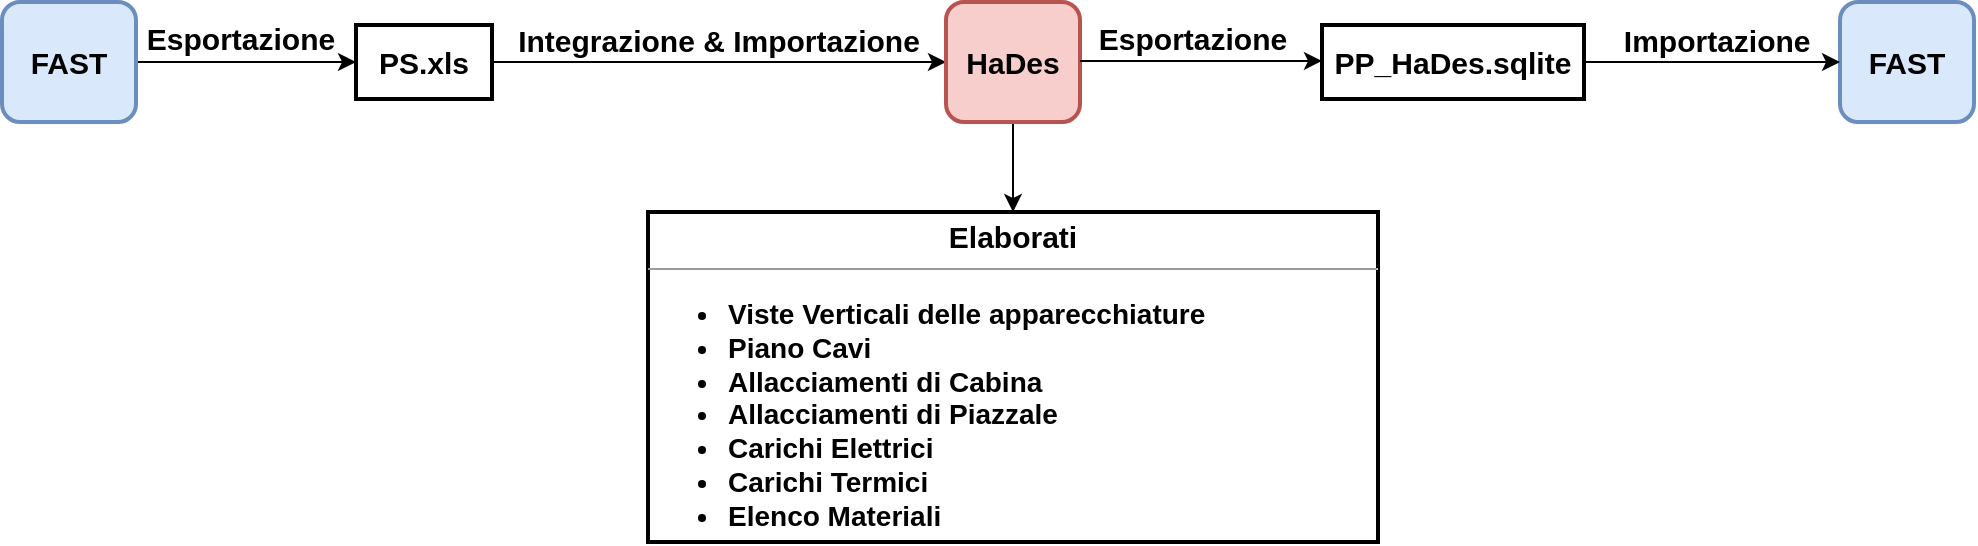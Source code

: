 <mxfile version="20.2.7" type="github">
  <diagram id="pnZ6edSlzVu-WZWjTX7p" name="Pagina-1">
    <mxGraphModel dx="2249" dy="762" grid="0" gridSize="10" guides="1" tooltips="1" connect="1" arrows="1" fold="1" page="1" pageScale="1" pageWidth="827" pageHeight="1169" math="0" shadow="0">
      <root>
        <mxCell id="0" />
        <mxCell id="1" parent="0" />
        <mxCell id="plO3cyClL-W6rMamEfPt-12" value="&lt;b&gt;Esportazione&lt;/b&gt;" style="edgeStyle=orthogonalEdgeStyle;rounded=0;orthogonalLoop=1;jettySize=auto;html=1;exitX=1;exitY=0.5;exitDx=0;exitDy=0;entryX=0;entryY=0.5;entryDx=0;entryDy=0;fontSize=15;" edge="1" parent="1" source="plO3cyClL-W6rMamEfPt-1" target="plO3cyClL-W6rMamEfPt-3">
          <mxGeometry x="-0.062" y="12" relative="1" as="geometry">
            <mxPoint as="offset" />
          </mxGeometry>
        </mxCell>
        <mxCell id="plO3cyClL-W6rMamEfPt-1" value="&lt;font style=&quot;font-size: 15px;&quot;&gt;&lt;b&gt;FAST&lt;/b&gt;&lt;/font&gt;" style="rounded=1;whiteSpace=wrap;html=1;strokeWidth=2;fillColor=#dae8fc;strokeColor=#6c8ebf;" vertex="1" parent="1">
          <mxGeometry x="-90" y="76" width="67" height="60" as="geometry" />
        </mxCell>
        <mxCell id="plO3cyClL-W6rMamEfPt-5" value="&lt;b&gt;Integrazione &amp;amp; Importazione&lt;/b&gt;" style="edgeStyle=orthogonalEdgeStyle;rounded=0;orthogonalLoop=1;jettySize=auto;html=1;fontSize=15;entryX=0;entryY=0.5;entryDx=0;entryDy=0;" edge="1" parent="1" source="plO3cyClL-W6rMamEfPt-3" target="plO3cyClL-W6rMamEfPt-6">
          <mxGeometry x="-0.007" y="11" relative="1" as="geometry">
            <mxPoint x="398" y="106" as="targetPoint" />
            <mxPoint as="offset" />
          </mxGeometry>
        </mxCell>
        <mxCell id="plO3cyClL-W6rMamEfPt-3" value="&lt;b&gt;PS.xls&lt;/b&gt;" style="rounded=0;whiteSpace=wrap;html=1;fontSize=15;strokeWidth=2;" vertex="1" parent="1">
          <mxGeometry x="87" y="87.5" width="68" height="37" as="geometry" />
        </mxCell>
        <mxCell id="plO3cyClL-W6rMamEfPt-15" style="edgeStyle=orthogonalEdgeStyle;rounded=0;orthogonalLoop=1;jettySize=auto;html=1;exitX=0.5;exitY=1;exitDx=0;exitDy=0;entryX=0.5;entryY=0;entryDx=0;entryDy=0;fontSize=14;" edge="1" parent="1" source="plO3cyClL-W6rMamEfPt-6" target="plO3cyClL-W6rMamEfPt-14">
          <mxGeometry relative="1" as="geometry" />
        </mxCell>
        <mxCell id="plO3cyClL-W6rMamEfPt-6" value="&lt;font style=&quot;font-size: 15px;&quot;&gt;&lt;b&gt;HaDes&lt;/b&gt;&lt;/font&gt;" style="rounded=1;whiteSpace=wrap;html=1;strokeWidth=2;fillColor=#f8cecc;strokeColor=#b85450;" vertex="1" parent="1">
          <mxGeometry x="382" y="76" width="67" height="60" as="geometry" />
        </mxCell>
        <mxCell id="plO3cyClL-W6rMamEfPt-8" value="&lt;b&gt;PP_HaDes.sqlite&lt;/b&gt;" style="rounded=0;whiteSpace=wrap;html=1;fontSize=15;strokeWidth=2;" vertex="1" parent="1">
          <mxGeometry x="570" y="87.5" width="131" height="37" as="geometry" />
        </mxCell>
        <mxCell id="plO3cyClL-W6rMamEfPt-10" value="&lt;font style=&quot;font-size: 15px;&quot;&gt;&lt;b&gt;FAST&lt;/b&gt;&lt;/font&gt;" style="rounded=1;whiteSpace=wrap;html=1;strokeWidth=2;fillColor=#dae8fc;strokeColor=#6c8ebf;" vertex="1" parent="1">
          <mxGeometry x="829" y="76" width="67" height="60" as="geometry" />
        </mxCell>
        <mxCell id="plO3cyClL-W6rMamEfPt-14" value="&lt;p style=&quot;text-align: center; margin: 4px 0px 0px;&quot;&gt;&lt;b&gt;&lt;font style=&quot;font-size: 15px;&quot;&gt;Elaborati&lt;/font&gt;&lt;/b&gt;&lt;/p&gt;&lt;hr style=&quot;text-align: center;&quot; size=&quot;1&quot;&gt;&lt;p style=&quot;margin:0px;margin-left:4px;&quot;&gt;&lt;/p&gt;&lt;p style=&quot;margin:0px;margin-left:4px;&quot;&gt;&lt;/p&gt;&lt;ul style=&quot;font-size: 14px;&quot;&gt;&lt;li style=&quot;&quot;&gt;&lt;b style=&quot;&quot;&gt;&lt;font style=&quot;font-size: 14px;&quot;&gt;Viste Verticali delle apparecchiature&lt;/font&gt;&lt;/b&gt;&lt;/li&gt;&lt;li style=&quot;&quot;&gt;&lt;b&gt;&lt;font style=&quot;font-size: 14px;&quot;&gt;Piano Cavi&lt;/font&gt;&lt;/b&gt;&lt;/li&gt;&lt;li style=&quot;&quot;&gt;&lt;b&gt;&lt;font style=&quot;font-size: 14px;&quot;&gt;Allacciamenti di Cabina&lt;/font&gt;&lt;/b&gt;&lt;/li&gt;&lt;li style=&quot;&quot;&gt;&lt;b&gt;&lt;font style=&quot;font-size: 14px;&quot;&gt;Allacciamenti di Piazzale&lt;/font&gt;&lt;/b&gt;&lt;/li&gt;&lt;li style=&quot;&quot;&gt;&lt;b&gt;&lt;font style=&quot;font-size: 14px;&quot;&gt;Carichi Elettrici&lt;/font&gt;&lt;/b&gt;&lt;/li&gt;&lt;li style=&quot;&quot;&gt;&lt;b&gt;&lt;font style=&quot;font-size: 14px;&quot;&gt;Carichi Termici&lt;/font&gt;&lt;/b&gt;&lt;/li&gt;&lt;li style=&quot;&quot;&gt;&lt;b&gt;&lt;font style=&quot;font-size: 14px;&quot;&gt;Elenco Materiali&lt;/font&gt;&lt;/b&gt;&lt;/li&gt;&lt;/ul&gt;&lt;p style=&quot;font-size: 14px;&quot;&gt;&lt;/p&gt;&lt;p style=&quot;margin: 0px 0px 0px 4px; font-size: 14px;&quot;&gt;&lt;br&gt;&lt;/p&gt;&lt;p style=&quot;margin:0px;margin-left:4px;&quot;&gt;&lt;br&gt;&lt;/p&gt;" style="verticalAlign=top;align=left;overflow=fill;fontSize=12;fontFamily=Helvetica;html=1;strokeWidth=2;" vertex="1" parent="1">
          <mxGeometry x="233" y="181" width="365" height="165" as="geometry" />
        </mxCell>
        <mxCell id="plO3cyClL-W6rMamEfPt-18" value="&lt;b&gt;Esportazione&lt;/b&gt;" style="edgeStyle=orthogonalEdgeStyle;rounded=0;orthogonalLoop=1;jettySize=auto;html=1;exitX=1;exitY=0.492;exitDx=0;exitDy=0;entryX=0;entryY=0.486;entryDx=0;entryDy=0;fontSize=15;exitPerimeter=0;entryPerimeter=0;" edge="1" parent="1" source="plO3cyClL-W6rMamEfPt-6" target="plO3cyClL-W6rMamEfPt-8">
          <mxGeometry x="-0.062" y="12" relative="1" as="geometry">
            <mxPoint x="460" y="105.5" as="sourcePoint" />
            <mxPoint x="581" y="105.5" as="targetPoint" />
            <mxPoint as="offset" />
          </mxGeometry>
        </mxCell>
        <mxCell id="plO3cyClL-W6rMamEfPt-19" value="&lt;b&gt;&amp;nbsp;Importazione&lt;/b&gt;" style="edgeStyle=orthogonalEdgeStyle;rounded=0;orthogonalLoop=1;jettySize=auto;html=1;fontSize=15;entryX=0;entryY=0.5;entryDx=0;entryDy=0;exitX=1;exitY=0.5;exitDx=0;exitDy=0;" edge="1" parent="1" source="plO3cyClL-W6rMamEfPt-8" target="plO3cyClL-W6rMamEfPt-10">
          <mxGeometry x="-0.007" y="11" relative="1" as="geometry">
            <mxPoint x="165" y="116" as="sourcePoint" />
            <mxPoint x="396" y="116" as="targetPoint" />
            <mxPoint as="offset" />
          </mxGeometry>
        </mxCell>
      </root>
    </mxGraphModel>
  </diagram>
</mxfile>
